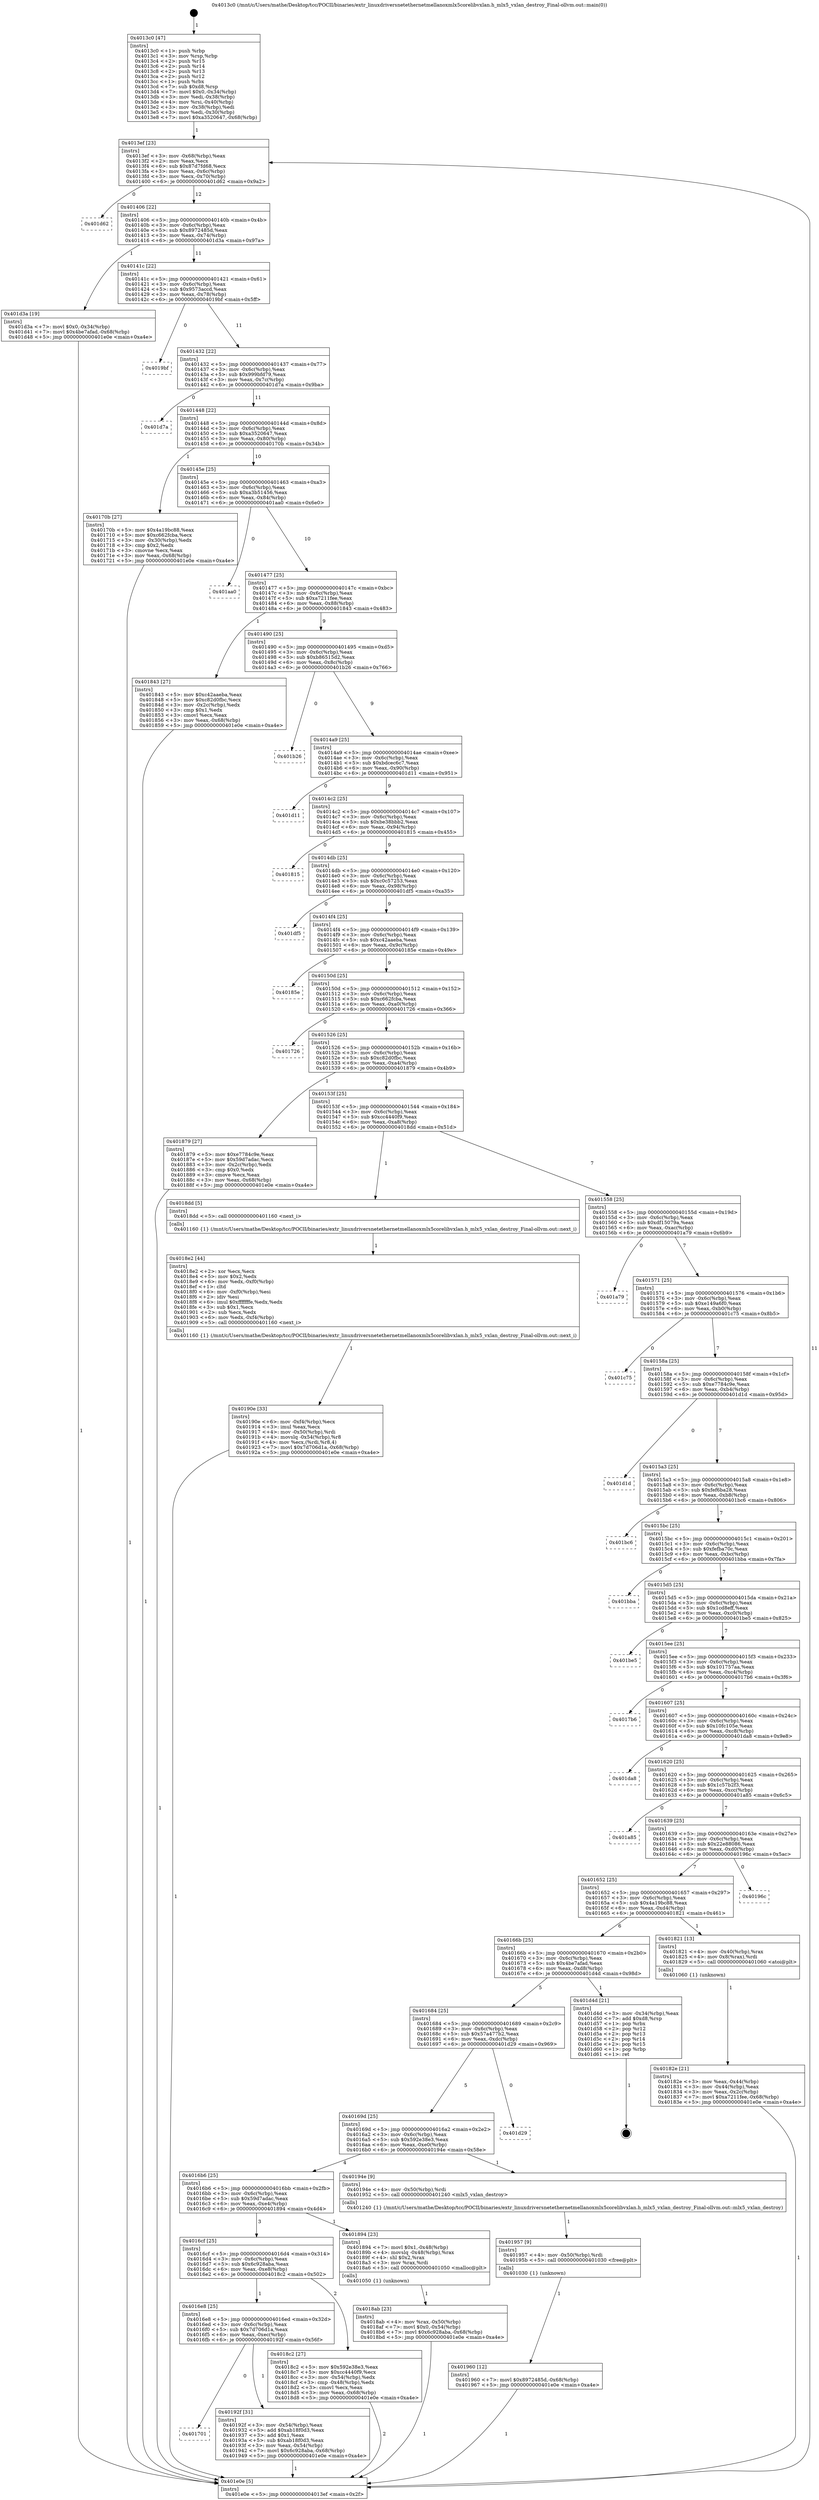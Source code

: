 digraph "0x4013c0" {
  label = "0x4013c0 (/mnt/c/Users/mathe/Desktop/tcc/POCII/binaries/extr_linuxdriversnetethernetmellanoxmlx5corelibvxlan.h_mlx5_vxlan_destroy_Final-ollvm.out::main(0))"
  labelloc = "t"
  node[shape=record]

  Entry [label="",width=0.3,height=0.3,shape=circle,fillcolor=black,style=filled]
  "0x4013ef" [label="{
     0x4013ef [23]\l
     | [instrs]\l
     &nbsp;&nbsp;0x4013ef \<+3\>: mov -0x68(%rbp),%eax\l
     &nbsp;&nbsp;0x4013f2 \<+2\>: mov %eax,%ecx\l
     &nbsp;&nbsp;0x4013f4 \<+6\>: sub $0x87d7fd68,%ecx\l
     &nbsp;&nbsp;0x4013fa \<+3\>: mov %eax,-0x6c(%rbp)\l
     &nbsp;&nbsp;0x4013fd \<+3\>: mov %ecx,-0x70(%rbp)\l
     &nbsp;&nbsp;0x401400 \<+6\>: je 0000000000401d62 \<main+0x9a2\>\l
  }"]
  "0x401d62" [label="{
     0x401d62\l
  }", style=dashed]
  "0x401406" [label="{
     0x401406 [22]\l
     | [instrs]\l
     &nbsp;&nbsp;0x401406 \<+5\>: jmp 000000000040140b \<main+0x4b\>\l
     &nbsp;&nbsp;0x40140b \<+3\>: mov -0x6c(%rbp),%eax\l
     &nbsp;&nbsp;0x40140e \<+5\>: sub $0x8972485d,%eax\l
     &nbsp;&nbsp;0x401413 \<+3\>: mov %eax,-0x74(%rbp)\l
     &nbsp;&nbsp;0x401416 \<+6\>: je 0000000000401d3a \<main+0x97a\>\l
  }"]
  Exit [label="",width=0.3,height=0.3,shape=circle,fillcolor=black,style=filled,peripheries=2]
  "0x401d3a" [label="{
     0x401d3a [19]\l
     | [instrs]\l
     &nbsp;&nbsp;0x401d3a \<+7\>: movl $0x0,-0x34(%rbp)\l
     &nbsp;&nbsp;0x401d41 \<+7\>: movl $0x4be7afad,-0x68(%rbp)\l
     &nbsp;&nbsp;0x401d48 \<+5\>: jmp 0000000000401e0e \<main+0xa4e\>\l
  }"]
  "0x40141c" [label="{
     0x40141c [22]\l
     | [instrs]\l
     &nbsp;&nbsp;0x40141c \<+5\>: jmp 0000000000401421 \<main+0x61\>\l
     &nbsp;&nbsp;0x401421 \<+3\>: mov -0x6c(%rbp),%eax\l
     &nbsp;&nbsp;0x401424 \<+5\>: sub $0x9573accd,%eax\l
     &nbsp;&nbsp;0x401429 \<+3\>: mov %eax,-0x78(%rbp)\l
     &nbsp;&nbsp;0x40142c \<+6\>: je 00000000004019bf \<main+0x5ff\>\l
  }"]
  "0x401960" [label="{
     0x401960 [12]\l
     | [instrs]\l
     &nbsp;&nbsp;0x401960 \<+7\>: movl $0x8972485d,-0x68(%rbp)\l
     &nbsp;&nbsp;0x401967 \<+5\>: jmp 0000000000401e0e \<main+0xa4e\>\l
  }"]
  "0x4019bf" [label="{
     0x4019bf\l
  }", style=dashed]
  "0x401432" [label="{
     0x401432 [22]\l
     | [instrs]\l
     &nbsp;&nbsp;0x401432 \<+5\>: jmp 0000000000401437 \<main+0x77\>\l
     &nbsp;&nbsp;0x401437 \<+3\>: mov -0x6c(%rbp),%eax\l
     &nbsp;&nbsp;0x40143a \<+5\>: sub $0x999bfd79,%eax\l
     &nbsp;&nbsp;0x40143f \<+3\>: mov %eax,-0x7c(%rbp)\l
     &nbsp;&nbsp;0x401442 \<+6\>: je 0000000000401d7a \<main+0x9ba\>\l
  }"]
  "0x401957" [label="{
     0x401957 [9]\l
     | [instrs]\l
     &nbsp;&nbsp;0x401957 \<+4\>: mov -0x50(%rbp),%rdi\l
     &nbsp;&nbsp;0x40195b \<+5\>: call 0000000000401030 \<free@plt\>\l
     | [calls]\l
     &nbsp;&nbsp;0x401030 \{1\} (unknown)\l
  }"]
  "0x401d7a" [label="{
     0x401d7a\l
  }", style=dashed]
  "0x401448" [label="{
     0x401448 [22]\l
     | [instrs]\l
     &nbsp;&nbsp;0x401448 \<+5\>: jmp 000000000040144d \<main+0x8d\>\l
     &nbsp;&nbsp;0x40144d \<+3\>: mov -0x6c(%rbp),%eax\l
     &nbsp;&nbsp;0x401450 \<+5\>: sub $0xa3520647,%eax\l
     &nbsp;&nbsp;0x401455 \<+3\>: mov %eax,-0x80(%rbp)\l
     &nbsp;&nbsp;0x401458 \<+6\>: je 000000000040170b \<main+0x34b\>\l
  }"]
  "0x401701" [label="{
     0x401701\l
  }", style=dashed]
  "0x40170b" [label="{
     0x40170b [27]\l
     | [instrs]\l
     &nbsp;&nbsp;0x40170b \<+5\>: mov $0x4a19bc88,%eax\l
     &nbsp;&nbsp;0x401710 \<+5\>: mov $0xc662fcba,%ecx\l
     &nbsp;&nbsp;0x401715 \<+3\>: mov -0x30(%rbp),%edx\l
     &nbsp;&nbsp;0x401718 \<+3\>: cmp $0x2,%edx\l
     &nbsp;&nbsp;0x40171b \<+3\>: cmovne %ecx,%eax\l
     &nbsp;&nbsp;0x40171e \<+3\>: mov %eax,-0x68(%rbp)\l
     &nbsp;&nbsp;0x401721 \<+5\>: jmp 0000000000401e0e \<main+0xa4e\>\l
  }"]
  "0x40145e" [label="{
     0x40145e [25]\l
     | [instrs]\l
     &nbsp;&nbsp;0x40145e \<+5\>: jmp 0000000000401463 \<main+0xa3\>\l
     &nbsp;&nbsp;0x401463 \<+3\>: mov -0x6c(%rbp),%eax\l
     &nbsp;&nbsp;0x401466 \<+5\>: sub $0xa3b51456,%eax\l
     &nbsp;&nbsp;0x40146b \<+6\>: mov %eax,-0x84(%rbp)\l
     &nbsp;&nbsp;0x401471 \<+6\>: je 0000000000401aa0 \<main+0x6e0\>\l
  }"]
  "0x401e0e" [label="{
     0x401e0e [5]\l
     | [instrs]\l
     &nbsp;&nbsp;0x401e0e \<+5\>: jmp 00000000004013ef \<main+0x2f\>\l
  }"]
  "0x4013c0" [label="{
     0x4013c0 [47]\l
     | [instrs]\l
     &nbsp;&nbsp;0x4013c0 \<+1\>: push %rbp\l
     &nbsp;&nbsp;0x4013c1 \<+3\>: mov %rsp,%rbp\l
     &nbsp;&nbsp;0x4013c4 \<+2\>: push %r15\l
     &nbsp;&nbsp;0x4013c6 \<+2\>: push %r14\l
     &nbsp;&nbsp;0x4013c8 \<+2\>: push %r13\l
     &nbsp;&nbsp;0x4013ca \<+2\>: push %r12\l
     &nbsp;&nbsp;0x4013cc \<+1\>: push %rbx\l
     &nbsp;&nbsp;0x4013cd \<+7\>: sub $0xd8,%rsp\l
     &nbsp;&nbsp;0x4013d4 \<+7\>: movl $0x0,-0x34(%rbp)\l
     &nbsp;&nbsp;0x4013db \<+3\>: mov %edi,-0x38(%rbp)\l
     &nbsp;&nbsp;0x4013de \<+4\>: mov %rsi,-0x40(%rbp)\l
     &nbsp;&nbsp;0x4013e2 \<+3\>: mov -0x38(%rbp),%edi\l
     &nbsp;&nbsp;0x4013e5 \<+3\>: mov %edi,-0x30(%rbp)\l
     &nbsp;&nbsp;0x4013e8 \<+7\>: movl $0xa3520647,-0x68(%rbp)\l
  }"]
  "0x40192f" [label="{
     0x40192f [31]\l
     | [instrs]\l
     &nbsp;&nbsp;0x40192f \<+3\>: mov -0x54(%rbp),%eax\l
     &nbsp;&nbsp;0x401932 \<+5\>: add $0xab18f0d3,%eax\l
     &nbsp;&nbsp;0x401937 \<+3\>: add $0x1,%eax\l
     &nbsp;&nbsp;0x40193a \<+5\>: sub $0xab18f0d3,%eax\l
     &nbsp;&nbsp;0x40193f \<+3\>: mov %eax,-0x54(%rbp)\l
     &nbsp;&nbsp;0x401942 \<+7\>: movl $0x6c928aba,-0x68(%rbp)\l
     &nbsp;&nbsp;0x401949 \<+5\>: jmp 0000000000401e0e \<main+0xa4e\>\l
  }"]
  "0x401aa0" [label="{
     0x401aa0\l
  }", style=dashed]
  "0x401477" [label="{
     0x401477 [25]\l
     | [instrs]\l
     &nbsp;&nbsp;0x401477 \<+5\>: jmp 000000000040147c \<main+0xbc\>\l
     &nbsp;&nbsp;0x40147c \<+3\>: mov -0x6c(%rbp),%eax\l
     &nbsp;&nbsp;0x40147f \<+5\>: sub $0xa7211fee,%eax\l
     &nbsp;&nbsp;0x401484 \<+6\>: mov %eax,-0x88(%rbp)\l
     &nbsp;&nbsp;0x40148a \<+6\>: je 0000000000401843 \<main+0x483\>\l
  }"]
  "0x40190e" [label="{
     0x40190e [33]\l
     | [instrs]\l
     &nbsp;&nbsp;0x40190e \<+6\>: mov -0xf4(%rbp),%ecx\l
     &nbsp;&nbsp;0x401914 \<+3\>: imul %eax,%ecx\l
     &nbsp;&nbsp;0x401917 \<+4\>: mov -0x50(%rbp),%rdi\l
     &nbsp;&nbsp;0x40191b \<+4\>: movslq -0x54(%rbp),%r8\l
     &nbsp;&nbsp;0x40191f \<+4\>: mov %ecx,(%rdi,%r8,4)\l
     &nbsp;&nbsp;0x401923 \<+7\>: movl $0x7d706d1a,-0x68(%rbp)\l
     &nbsp;&nbsp;0x40192a \<+5\>: jmp 0000000000401e0e \<main+0xa4e\>\l
  }"]
  "0x401843" [label="{
     0x401843 [27]\l
     | [instrs]\l
     &nbsp;&nbsp;0x401843 \<+5\>: mov $0xc42aaeba,%eax\l
     &nbsp;&nbsp;0x401848 \<+5\>: mov $0xc82d0fbc,%ecx\l
     &nbsp;&nbsp;0x40184d \<+3\>: mov -0x2c(%rbp),%edx\l
     &nbsp;&nbsp;0x401850 \<+3\>: cmp $0x1,%edx\l
     &nbsp;&nbsp;0x401853 \<+3\>: cmovl %ecx,%eax\l
     &nbsp;&nbsp;0x401856 \<+3\>: mov %eax,-0x68(%rbp)\l
     &nbsp;&nbsp;0x401859 \<+5\>: jmp 0000000000401e0e \<main+0xa4e\>\l
  }"]
  "0x401490" [label="{
     0x401490 [25]\l
     | [instrs]\l
     &nbsp;&nbsp;0x401490 \<+5\>: jmp 0000000000401495 \<main+0xd5\>\l
     &nbsp;&nbsp;0x401495 \<+3\>: mov -0x6c(%rbp),%eax\l
     &nbsp;&nbsp;0x401498 \<+5\>: sub $0xb86515d2,%eax\l
     &nbsp;&nbsp;0x40149d \<+6\>: mov %eax,-0x8c(%rbp)\l
     &nbsp;&nbsp;0x4014a3 \<+6\>: je 0000000000401b26 \<main+0x766\>\l
  }"]
  "0x4018e2" [label="{
     0x4018e2 [44]\l
     | [instrs]\l
     &nbsp;&nbsp;0x4018e2 \<+2\>: xor %ecx,%ecx\l
     &nbsp;&nbsp;0x4018e4 \<+5\>: mov $0x2,%edx\l
     &nbsp;&nbsp;0x4018e9 \<+6\>: mov %edx,-0xf0(%rbp)\l
     &nbsp;&nbsp;0x4018ef \<+1\>: cltd\l
     &nbsp;&nbsp;0x4018f0 \<+6\>: mov -0xf0(%rbp),%esi\l
     &nbsp;&nbsp;0x4018f6 \<+2\>: idiv %esi\l
     &nbsp;&nbsp;0x4018f8 \<+6\>: imul $0xfffffffe,%edx,%edx\l
     &nbsp;&nbsp;0x4018fe \<+3\>: sub $0x1,%ecx\l
     &nbsp;&nbsp;0x401901 \<+2\>: sub %ecx,%edx\l
     &nbsp;&nbsp;0x401903 \<+6\>: mov %edx,-0xf4(%rbp)\l
     &nbsp;&nbsp;0x401909 \<+5\>: call 0000000000401160 \<next_i\>\l
     | [calls]\l
     &nbsp;&nbsp;0x401160 \{1\} (/mnt/c/Users/mathe/Desktop/tcc/POCII/binaries/extr_linuxdriversnetethernetmellanoxmlx5corelibvxlan.h_mlx5_vxlan_destroy_Final-ollvm.out::next_i)\l
  }"]
  "0x401b26" [label="{
     0x401b26\l
  }", style=dashed]
  "0x4014a9" [label="{
     0x4014a9 [25]\l
     | [instrs]\l
     &nbsp;&nbsp;0x4014a9 \<+5\>: jmp 00000000004014ae \<main+0xee\>\l
     &nbsp;&nbsp;0x4014ae \<+3\>: mov -0x6c(%rbp),%eax\l
     &nbsp;&nbsp;0x4014b1 \<+5\>: sub $0xbdcec6c7,%eax\l
     &nbsp;&nbsp;0x4014b6 \<+6\>: mov %eax,-0x90(%rbp)\l
     &nbsp;&nbsp;0x4014bc \<+6\>: je 0000000000401d11 \<main+0x951\>\l
  }"]
  "0x4016e8" [label="{
     0x4016e8 [25]\l
     | [instrs]\l
     &nbsp;&nbsp;0x4016e8 \<+5\>: jmp 00000000004016ed \<main+0x32d\>\l
     &nbsp;&nbsp;0x4016ed \<+3\>: mov -0x6c(%rbp),%eax\l
     &nbsp;&nbsp;0x4016f0 \<+5\>: sub $0x7d706d1a,%eax\l
     &nbsp;&nbsp;0x4016f5 \<+6\>: mov %eax,-0xec(%rbp)\l
     &nbsp;&nbsp;0x4016fb \<+6\>: je 000000000040192f \<main+0x56f\>\l
  }"]
  "0x401d11" [label="{
     0x401d11\l
  }", style=dashed]
  "0x4014c2" [label="{
     0x4014c2 [25]\l
     | [instrs]\l
     &nbsp;&nbsp;0x4014c2 \<+5\>: jmp 00000000004014c7 \<main+0x107\>\l
     &nbsp;&nbsp;0x4014c7 \<+3\>: mov -0x6c(%rbp),%eax\l
     &nbsp;&nbsp;0x4014ca \<+5\>: sub $0xbe38bbb2,%eax\l
     &nbsp;&nbsp;0x4014cf \<+6\>: mov %eax,-0x94(%rbp)\l
     &nbsp;&nbsp;0x4014d5 \<+6\>: je 0000000000401815 \<main+0x455\>\l
  }"]
  "0x4018c2" [label="{
     0x4018c2 [27]\l
     | [instrs]\l
     &nbsp;&nbsp;0x4018c2 \<+5\>: mov $0x592e38e3,%eax\l
     &nbsp;&nbsp;0x4018c7 \<+5\>: mov $0xcc4440f9,%ecx\l
     &nbsp;&nbsp;0x4018cc \<+3\>: mov -0x54(%rbp),%edx\l
     &nbsp;&nbsp;0x4018cf \<+3\>: cmp -0x48(%rbp),%edx\l
     &nbsp;&nbsp;0x4018d2 \<+3\>: cmovl %ecx,%eax\l
     &nbsp;&nbsp;0x4018d5 \<+3\>: mov %eax,-0x68(%rbp)\l
     &nbsp;&nbsp;0x4018d8 \<+5\>: jmp 0000000000401e0e \<main+0xa4e\>\l
  }"]
  "0x401815" [label="{
     0x401815\l
  }", style=dashed]
  "0x4014db" [label="{
     0x4014db [25]\l
     | [instrs]\l
     &nbsp;&nbsp;0x4014db \<+5\>: jmp 00000000004014e0 \<main+0x120\>\l
     &nbsp;&nbsp;0x4014e0 \<+3\>: mov -0x6c(%rbp),%eax\l
     &nbsp;&nbsp;0x4014e3 \<+5\>: sub $0xc0c57253,%eax\l
     &nbsp;&nbsp;0x4014e8 \<+6\>: mov %eax,-0x98(%rbp)\l
     &nbsp;&nbsp;0x4014ee \<+6\>: je 0000000000401df5 \<main+0xa35\>\l
  }"]
  "0x4018ab" [label="{
     0x4018ab [23]\l
     | [instrs]\l
     &nbsp;&nbsp;0x4018ab \<+4\>: mov %rax,-0x50(%rbp)\l
     &nbsp;&nbsp;0x4018af \<+7\>: movl $0x0,-0x54(%rbp)\l
     &nbsp;&nbsp;0x4018b6 \<+7\>: movl $0x6c928aba,-0x68(%rbp)\l
     &nbsp;&nbsp;0x4018bd \<+5\>: jmp 0000000000401e0e \<main+0xa4e\>\l
  }"]
  "0x401df5" [label="{
     0x401df5\l
  }", style=dashed]
  "0x4014f4" [label="{
     0x4014f4 [25]\l
     | [instrs]\l
     &nbsp;&nbsp;0x4014f4 \<+5\>: jmp 00000000004014f9 \<main+0x139\>\l
     &nbsp;&nbsp;0x4014f9 \<+3\>: mov -0x6c(%rbp),%eax\l
     &nbsp;&nbsp;0x4014fc \<+5\>: sub $0xc42aaeba,%eax\l
     &nbsp;&nbsp;0x401501 \<+6\>: mov %eax,-0x9c(%rbp)\l
     &nbsp;&nbsp;0x401507 \<+6\>: je 000000000040185e \<main+0x49e\>\l
  }"]
  "0x4016cf" [label="{
     0x4016cf [25]\l
     | [instrs]\l
     &nbsp;&nbsp;0x4016cf \<+5\>: jmp 00000000004016d4 \<main+0x314\>\l
     &nbsp;&nbsp;0x4016d4 \<+3\>: mov -0x6c(%rbp),%eax\l
     &nbsp;&nbsp;0x4016d7 \<+5\>: sub $0x6c928aba,%eax\l
     &nbsp;&nbsp;0x4016dc \<+6\>: mov %eax,-0xe8(%rbp)\l
     &nbsp;&nbsp;0x4016e2 \<+6\>: je 00000000004018c2 \<main+0x502\>\l
  }"]
  "0x40185e" [label="{
     0x40185e\l
  }", style=dashed]
  "0x40150d" [label="{
     0x40150d [25]\l
     | [instrs]\l
     &nbsp;&nbsp;0x40150d \<+5\>: jmp 0000000000401512 \<main+0x152\>\l
     &nbsp;&nbsp;0x401512 \<+3\>: mov -0x6c(%rbp),%eax\l
     &nbsp;&nbsp;0x401515 \<+5\>: sub $0xc662fcba,%eax\l
     &nbsp;&nbsp;0x40151a \<+6\>: mov %eax,-0xa0(%rbp)\l
     &nbsp;&nbsp;0x401520 \<+6\>: je 0000000000401726 \<main+0x366\>\l
  }"]
  "0x401894" [label="{
     0x401894 [23]\l
     | [instrs]\l
     &nbsp;&nbsp;0x401894 \<+7\>: movl $0x1,-0x48(%rbp)\l
     &nbsp;&nbsp;0x40189b \<+4\>: movslq -0x48(%rbp),%rax\l
     &nbsp;&nbsp;0x40189f \<+4\>: shl $0x2,%rax\l
     &nbsp;&nbsp;0x4018a3 \<+3\>: mov %rax,%rdi\l
     &nbsp;&nbsp;0x4018a6 \<+5\>: call 0000000000401050 \<malloc@plt\>\l
     | [calls]\l
     &nbsp;&nbsp;0x401050 \{1\} (unknown)\l
  }"]
  "0x401726" [label="{
     0x401726\l
  }", style=dashed]
  "0x401526" [label="{
     0x401526 [25]\l
     | [instrs]\l
     &nbsp;&nbsp;0x401526 \<+5\>: jmp 000000000040152b \<main+0x16b\>\l
     &nbsp;&nbsp;0x40152b \<+3\>: mov -0x6c(%rbp),%eax\l
     &nbsp;&nbsp;0x40152e \<+5\>: sub $0xc82d0fbc,%eax\l
     &nbsp;&nbsp;0x401533 \<+6\>: mov %eax,-0xa4(%rbp)\l
     &nbsp;&nbsp;0x401539 \<+6\>: je 0000000000401879 \<main+0x4b9\>\l
  }"]
  "0x4016b6" [label="{
     0x4016b6 [25]\l
     | [instrs]\l
     &nbsp;&nbsp;0x4016b6 \<+5\>: jmp 00000000004016bb \<main+0x2fb\>\l
     &nbsp;&nbsp;0x4016bb \<+3\>: mov -0x6c(%rbp),%eax\l
     &nbsp;&nbsp;0x4016be \<+5\>: sub $0x59d7adac,%eax\l
     &nbsp;&nbsp;0x4016c3 \<+6\>: mov %eax,-0xe4(%rbp)\l
     &nbsp;&nbsp;0x4016c9 \<+6\>: je 0000000000401894 \<main+0x4d4\>\l
  }"]
  "0x401879" [label="{
     0x401879 [27]\l
     | [instrs]\l
     &nbsp;&nbsp;0x401879 \<+5\>: mov $0xe7784c9e,%eax\l
     &nbsp;&nbsp;0x40187e \<+5\>: mov $0x59d7adac,%ecx\l
     &nbsp;&nbsp;0x401883 \<+3\>: mov -0x2c(%rbp),%edx\l
     &nbsp;&nbsp;0x401886 \<+3\>: cmp $0x0,%edx\l
     &nbsp;&nbsp;0x401889 \<+3\>: cmove %ecx,%eax\l
     &nbsp;&nbsp;0x40188c \<+3\>: mov %eax,-0x68(%rbp)\l
     &nbsp;&nbsp;0x40188f \<+5\>: jmp 0000000000401e0e \<main+0xa4e\>\l
  }"]
  "0x40153f" [label="{
     0x40153f [25]\l
     | [instrs]\l
     &nbsp;&nbsp;0x40153f \<+5\>: jmp 0000000000401544 \<main+0x184\>\l
     &nbsp;&nbsp;0x401544 \<+3\>: mov -0x6c(%rbp),%eax\l
     &nbsp;&nbsp;0x401547 \<+5\>: sub $0xcc4440f9,%eax\l
     &nbsp;&nbsp;0x40154c \<+6\>: mov %eax,-0xa8(%rbp)\l
     &nbsp;&nbsp;0x401552 \<+6\>: je 00000000004018dd \<main+0x51d\>\l
  }"]
  "0x40194e" [label="{
     0x40194e [9]\l
     | [instrs]\l
     &nbsp;&nbsp;0x40194e \<+4\>: mov -0x50(%rbp),%rdi\l
     &nbsp;&nbsp;0x401952 \<+5\>: call 0000000000401240 \<mlx5_vxlan_destroy\>\l
     | [calls]\l
     &nbsp;&nbsp;0x401240 \{1\} (/mnt/c/Users/mathe/Desktop/tcc/POCII/binaries/extr_linuxdriversnetethernetmellanoxmlx5corelibvxlan.h_mlx5_vxlan_destroy_Final-ollvm.out::mlx5_vxlan_destroy)\l
  }"]
  "0x4018dd" [label="{
     0x4018dd [5]\l
     | [instrs]\l
     &nbsp;&nbsp;0x4018dd \<+5\>: call 0000000000401160 \<next_i\>\l
     | [calls]\l
     &nbsp;&nbsp;0x401160 \{1\} (/mnt/c/Users/mathe/Desktop/tcc/POCII/binaries/extr_linuxdriversnetethernetmellanoxmlx5corelibvxlan.h_mlx5_vxlan_destroy_Final-ollvm.out::next_i)\l
  }"]
  "0x401558" [label="{
     0x401558 [25]\l
     | [instrs]\l
     &nbsp;&nbsp;0x401558 \<+5\>: jmp 000000000040155d \<main+0x19d\>\l
     &nbsp;&nbsp;0x40155d \<+3\>: mov -0x6c(%rbp),%eax\l
     &nbsp;&nbsp;0x401560 \<+5\>: sub $0xdf15079a,%eax\l
     &nbsp;&nbsp;0x401565 \<+6\>: mov %eax,-0xac(%rbp)\l
     &nbsp;&nbsp;0x40156b \<+6\>: je 0000000000401a79 \<main+0x6b9\>\l
  }"]
  "0x40169d" [label="{
     0x40169d [25]\l
     | [instrs]\l
     &nbsp;&nbsp;0x40169d \<+5\>: jmp 00000000004016a2 \<main+0x2e2\>\l
     &nbsp;&nbsp;0x4016a2 \<+3\>: mov -0x6c(%rbp),%eax\l
     &nbsp;&nbsp;0x4016a5 \<+5\>: sub $0x592e38e3,%eax\l
     &nbsp;&nbsp;0x4016aa \<+6\>: mov %eax,-0xe0(%rbp)\l
     &nbsp;&nbsp;0x4016b0 \<+6\>: je 000000000040194e \<main+0x58e\>\l
  }"]
  "0x401a79" [label="{
     0x401a79\l
  }", style=dashed]
  "0x401571" [label="{
     0x401571 [25]\l
     | [instrs]\l
     &nbsp;&nbsp;0x401571 \<+5\>: jmp 0000000000401576 \<main+0x1b6\>\l
     &nbsp;&nbsp;0x401576 \<+3\>: mov -0x6c(%rbp),%eax\l
     &nbsp;&nbsp;0x401579 \<+5\>: sub $0xe149a6f0,%eax\l
     &nbsp;&nbsp;0x40157e \<+6\>: mov %eax,-0xb0(%rbp)\l
     &nbsp;&nbsp;0x401584 \<+6\>: je 0000000000401c75 \<main+0x8b5\>\l
  }"]
  "0x401d29" [label="{
     0x401d29\l
  }", style=dashed]
  "0x401c75" [label="{
     0x401c75\l
  }", style=dashed]
  "0x40158a" [label="{
     0x40158a [25]\l
     | [instrs]\l
     &nbsp;&nbsp;0x40158a \<+5\>: jmp 000000000040158f \<main+0x1cf\>\l
     &nbsp;&nbsp;0x40158f \<+3\>: mov -0x6c(%rbp),%eax\l
     &nbsp;&nbsp;0x401592 \<+5\>: sub $0xe7784c9e,%eax\l
     &nbsp;&nbsp;0x401597 \<+6\>: mov %eax,-0xb4(%rbp)\l
     &nbsp;&nbsp;0x40159d \<+6\>: je 0000000000401d1d \<main+0x95d\>\l
  }"]
  "0x401684" [label="{
     0x401684 [25]\l
     | [instrs]\l
     &nbsp;&nbsp;0x401684 \<+5\>: jmp 0000000000401689 \<main+0x2c9\>\l
     &nbsp;&nbsp;0x401689 \<+3\>: mov -0x6c(%rbp),%eax\l
     &nbsp;&nbsp;0x40168c \<+5\>: sub $0x57a477b2,%eax\l
     &nbsp;&nbsp;0x401691 \<+6\>: mov %eax,-0xdc(%rbp)\l
     &nbsp;&nbsp;0x401697 \<+6\>: je 0000000000401d29 \<main+0x969\>\l
  }"]
  "0x401d1d" [label="{
     0x401d1d\l
  }", style=dashed]
  "0x4015a3" [label="{
     0x4015a3 [25]\l
     | [instrs]\l
     &nbsp;&nbsp;0x4015a3 \<+5\>: jmp 00000000004015a8 \<main+0x1e8\>\l
     &nbsp;&nbsp;0x4015a8 \<+3\>: mov -0x6c(%rbp),%eax\l
     &nbsp;&nbsp;0x4015ab \<+5\>: sub $0xfef6ba28,%eax\l
     &nbsp;&nbsp;0x4015b0 \<+6\>: mov %eax,-0xb8(%rbp)\l
     &nbsp;&nbsp;0x4015b6 \<+6\>: je 0000000000401bc6 \<main+0x806\>\l
  }"]
  "0x401d4d" [label="{
     0x401d4d [21]\l
     | [instrs]\l
     &nbsp;&nbsp;0x401d4d \<+3\>: mov -0x34(%rbp),%eax\l
     &nbsp;&nbsp;0x401d50 \<+7\>: add $0xd8,%rsp\l
     &nbsp;&nbsp;0x401d57 \<+1\>: pop %rbx\l
     &nbsp;&nbsp;0x401d58 \<+2\>: pop %r12\l
     &nbsp;&nbsp;0x401d5a \<+2\>: pop %r13\l
     &nbsp;&nbsp;0x401d5c \<+2\>: pop %r14\l
     &nbsp;&nbsp;0x401d5e \<+2\>: pop %r15\l
     &nbsp;&nbsp;0x401d60 \<+1\>: pop %rbp\l
     &nbsp;&nbsp;0x401d61 \<+1\>: ret\l
  }"]
  "0x401bc6" [label="{
     0x401bc6\l
  }", style=dashed]
  "0x4015bc" [label="{
     0x4015bc [25]\l
     | [instrs]\l
     &nbsp;&nbsp;0x4015bc \<+5\>: jmp 00000000004015c1 \<main+0x201\>\l
     &nbsp;&nbsp;0x4015c1 \<+3\>: mov -0x6c(%rbp),%eax\l
     &nbsp;&nbsp;0x4015c4 \<+5\>: sub $0xfefba70c,%eax\l
     &nbsp;&nbsp;0x4015c9 \<+6\>: mov %eax,-0xbc(%rbp)\l
     &nbsp;&nbsp;0x4015cf \<+6\>: je 0000000000401bba \<main+0x7fa\>\l
  }"]
  "0x40182e" [label="{
     0x40182e [21]\l
     | [instrs]\l
     &nbsp;&nbsp;0x40182e \<+3\>: mov %eax,-0x44(%rbp)\l
     &nbsp;&nbsp;0x401831 \<+3\>: mov -0x44(%rbp),%eax\l
     &nbsp;&nbsp;0x401834 \<+3\>: mov %eax,-0x2c(%rbp)\l
     &nbsp;&nbsp;0x401837 \<+7\>: movl $0xa7211fee,-0x68(%rbp)\l
     &nbsp;&nbsp;0x40183e \<+5\>: jmp 0000000000401e0e \<main+0xa4e\>\l
  }"]
  "0x401bba" [label="{
     0x401bba\l
  }", style=dashed]
  "0x4015d5" [label="{
     0x4015d5 [25]\l
     | [instrs]\l
     &nbsp;&nbsp;0x4015d5 \<+5\>: jmp 00000000004015da \<main+0x21a\>\l
     &nbsp;&nbsp;0x4015da \<+3\>: mov -0x6c(%rbp),%eax\l
     &nbsp;&nbsp;0x4015dd \<+5\>: sub $0x1cd8eff,%eax\l
     &nbsp;&nbsp;0x4015e2 \<+6\>: mov %eax,-0xc0(%rbp)\l
     &nbsp;&nbsp;0x4015e8 \<+6\>: je 0000000000401be5 \<main+0x825\>\l
  }"]
  "0x40166b" [label="{
     0x40166b [25]\l
     | [instrs]\l
     &nbsp;&nbsp;0x40166b \<+5\>: jmp 0000000000401670 \<main+0x2b0\>\l
     &nbsp;&nbsp;0x401670 \<+3\>: mov -0x6c(%rbp),%eax\l
     &nbsp;&nbsp;0x401673 \<+5\>: sub $0x4be7afad,%eax\l
     &nbsp;&nbsp;0x401678 \<+6\>: mov %eax,-0xd8(%rbp)\l
     &nbsp;&nbsp;0x40167e \<+6\>: je 0000000000401d4d \<main+0x98d\>\l
  }"]
  "0x401be5" [label="{
     0x401be5\l
  }", style=dashed]
  "0x4015ee" [label="{
     0x4015ee [25]\l
     | [instrs]\l
     &nbsp;&nbsp;0x4015ee \<+5\>: jmp 00000000004015f3 \<main+0x233\>\l
     &nbsp;&nbsp;0x4015f3 \<+3\>: mov -0x6c(%rbp),%eax\l
     &nbsp;&nbsp;0x4015f6 \<+5\>: sub $0x101757aa,%eax\l
     &nbsp;&nbsp;0x4015fb \<+6\>: mov %eax,-0xc4(%rbp)\l
     &nbsp;&nbsp;0x401601 \<+6\>: je 00000000004017b6 \<main+0x3f6\>\l
  }"]
  "0x401821" [label="{
     0x401821 [13]\l
     | [instrs]\l
     &nbsp;&nbsp;0x401821 \<+4\>: mov -0x40(%rbp),%rax\l
     &nbsp;&nbsp;0x401825 \<+4\>: mov 0x8(%rax),%rdi\l
     &nbsp;&nbsp;0x401829 \<+5\>: call 0000000000401060 \<atoi@plt\>\l
     | [calls]\l
     &nbsp;&nbsp;0x401060 \{1\} (unknown)\l
  }"]
  "0x4017b6" [label="{
     0x4017b6\l
  }", style=dashed]
  "0x401607" [label="{
     0x401607 [25]\l
     | [instrs]\l
     &nbsp;&nbsp;0x401607 \<+5\>: jmp 000000000040160c \<main+0x24c\>\l
     &nbsp;&nbsp;0x40160c \<+3\>: mov -0x6c(%rbp),%eax\l
     &nbsp;&nbsp;0x40160f \<+5\>: sub $0x10fc105e,%eax\l
     &nbsp;&nbsp;0x401614 \<+6\>: mov %eax,-0xc8(%rbp)\l
     &nbsp;&nbsp;0x40161a \<+6\>: je 0000000000401da8 \<main+0x9e8\>\l
  }"]
  "0x401652" [label="{
     0x401652 [25]\l
     | [instrs]\l
     &nbsp;&nbsp;0x401652 \<+5\>: jmp 0000000000401657 \<main+0x297\>\l
     &nbsp;&nbsp;0x401657 \<+3\>: mov -0x6c(%rbp),%eax\l
     &nbsp;&nbsp;0x40165a \<+5\>: sub $0x4a19bc88,%eax\l
     &nbsp;&nbsp;0x40165f \<+6\>: mov %eax,-0xd4(%rbp)\l
     &nbsp;&nbsp;0x401665 \<+6\>: je 0000000000401821 \<main+0x461\>\l
  }"]
  "0x401da8" [label="{
     0x401da8\l
  }", style=dashed]
  "0x401620" [label="{
     0x401620 [25]\l
     | [instrs]\l
     &nbsp;&nbsp;0x401620 \<+5\>: jmp 0000000000401625 \<main+0x265\>\l
     &nbsp;&nbsp;0x401625 \<+3\>: mov -0x6c(%rbp),%eax\l
     &nbsp;&nbsp;0x401628 \<+5\>: sub $0x1c57b2f3,%eax\l
     &nbsp;&nbsp;0x40162d \<+6\>: mov %eax,-0xcc(%rbp)\l
     &nbsp;&nbsp;0x401633 \<+6\>: je 0000000000401a85 \<main+0x6c5\>\l
  }"]
  "0x40196c" [label="{
     0x40196c\l
  }", style=dashed]
  "0x401a85" [label="{
     0x401a85\l
  }", style=dashed]
  "0x401639" [label="{
     0x401639 [25]\l
     | [instrs]\l
     &nbsp;&nbsp;0x401639 \<+5\>: jmp 000000000040163e \<main+0x27e\>\l
     &nbsp;&nbsp;0x40163e \<+3\>: mov -0x6c(%rbp),%eax\l
     &nbsp;&nbsp;0x401641 \<+5\>: sub $0x22e88086,%eax\l
     &nbsp;&nbsp;0x401646 \<+6\>: mov %eax,-0xd0(%rbp)\l
     &nbsp;&nbsp;0x40164c \<+6\>: je 000000000040196c \<main+0x5ac\>\l
  }"]
  Entry -> "0x4013c0" [label=" 1"]
  "0x4013ef" -> "0x401d62" [label=" 0"]
  "0x4013ef" -> "0x401406" [label=" 12"]
  "0x401d4d" -> Exit [label=" 1"]
  "0x401406" -> "0x401d3a" [label=" 1"]
  "0x401406" -> "0x40141c" [label=" 11"]
  "0x401d3a" -> "0x401e0e" [label=" 1"]
  "0x40141c" -> "0x4019bf" [label=" 0"]
  "0x40141c" -> "0x401432" [label=" 11"]
  "0x401960" -> "0x401e0e" [label=" 1"]
  "0x401432" -> "0x401d7a" [label=" 0"]
  "0x401432" -> "0x401448" [label=" 11"]
  "0x401957" -> "0x401960" [label=" 1"]
  "0x401448" -> "0x40170b" [label=" 1"]
  "0x401448" -> "0x40145e" [label=" 10"]
  "0x40170b" -> "0x401e0e" [label=" 1"]
  "0x4013c0" -> "0x4013ef" [label=" 1"]
  "0x401e0e" -> "0x4013ef" [label=" 11"]
  "0x40194e" -> "0x401957" [label=" 1"]
  "0x40145e" -> "0x401aa0" [label=" 0"]
  "0x40145e" -> "0x401477" [label=" 10"]
  "0x40192f" -> "0x401e0e" [label=" 1"]
  "0x401477" -> "0x401843" [label=" 1"]
  "0x401477" -> "0x401490" [label=" 9"]
  "0x4016e8" -> "0x40192f" [label=" 1"]
  "0x401490" -> "0x401b26" [label=" 0"]
  "0x401490" -> "0x4014a9" [label=" 9"]
  "0x4016e8" -> "0x401701" [label=" 0"]
  "0x4014a9" -> "0x401d11" [label=" 0"]
  "0x4014a9" -> "0x4014c2" [label=" 9"]
  "0x40190e" -> "0x401e0e" [label=" 1"]
  "0x4014c2" -> "0x401815" [label=" 0"]
  "0x4014c2" -> "0x4014db" [label=" 9"]
  "0x4018e2" -> "0x40190e" [label=" 1"]
  "0x4014db" -> "0x401df5" [label=" 0"]
  "0x4014db" -> "0x4014f4" [label=" 9"]
  "0x4018c2" -> "0x401e0e" [label=" 2"]
  "0x4014f4" -> "0x40185e" [label=" 0"]
  "0x4014f4" -> "0x40150d" [label=" 9"]
  "0x4016cf" -> "0x4016e8" [label=" 1"]
  "0x40150d" -> "0x401726" [label=" 0"]
  "0x40150d" -> "0x401526" [label=" 9"]
  "0x4016cf" -> "0x4018c2" [label=" 2"]
  "0x401526" -> "0x401879" [label=" 1"]
  "0x401526" -> "0x40153f" [label=" 8"]
  "0x4018ab" -> "0x401e0e" [label=" 1"]
  "0x40153f" -> "0x4018dd" [label=" 1"]
  "0x40153f" -> "0x401558" [label=" 7"]
  "0x401894" -> "0x4018ab" [label=" 1"]
  "0x401558" -> "0x401a79" [label=" 0"]
  "0x401558" -> "0x401571" [label=" 7"]
  "0x4016b6" -> "0x401894" [label=" 1"]
  "0x401571" -> "0x401c75" [label=" 0"]
  "0x401571" -> "0x40158a" [label=" 7"]
  "0x4018dd" -> "0x4018e2" [label=" 1"]
  "0x40158a" -> "0x401d1d" [label=" 0"]
  "0x40158a" -> "0x4015a3" [label=" 7"]
  "0x40169d" -> "0x40194e" [label=" 1"]
  "0x4015a3" -> "0x401bc6" [label=" 0"]
  "0x4015a3" -> "0x4015bc" [label=" 7"]
  "0x4016b6" -> "0x4016cf" [label=" 3"]
  "0x4015bc" -> "0x401bba" [label=" 0"]
  "0x4015bc" -> "0x4015d5" [label=" 7"]
  "0x401684" -> "0x401d29" [label=" 0"]
  "0x4015d5" -> "0x401be5" [label=" 0"]
  "0x4015d5" -> "0x4015ee" [label=" 7"]
  "0x40169d" -> "0x4016b6" [label=" 4"]
  "0x4015ee" -> "0x4017b6" [label=" 0"]
  "0x4015ee" -> "0x401607" [label=" 7"]
  "0x40166b" -> "0x401684" [label=" 5"]
  "0x401607" -> "0x401da8" [label=" 0"]
  "0x401607" -> "0x401620" [label=" 7"]
  "0x401684" -> "0x40169d" [label=" 5"]
  "0x401620" -> "0x401a85" [label=" 0"]
  "0x401620" -> "0x401639" [label=" 7"]
  "0x401879" -> "0x401e0e" [label=" 1"]
  "0x401639" -> "0x40196c" [label=" 0"]
  "0x401639" -> "0x401652" [label=" 7"]
  "0x40166b" -> "0x401d4d" [label=" 1"]
  "0x401652" -> "0x401821" [label=" 1"]
  "0x401652" -> "0x40166b" [label=" 6"]
  "0x401821" -> "0x40182e" [label=" 1"]
  "0x40182e" -> "0x401e0e" [label=" 1"]
  "0x401843" -> "0x401e0e" [label=" 1"]
}
